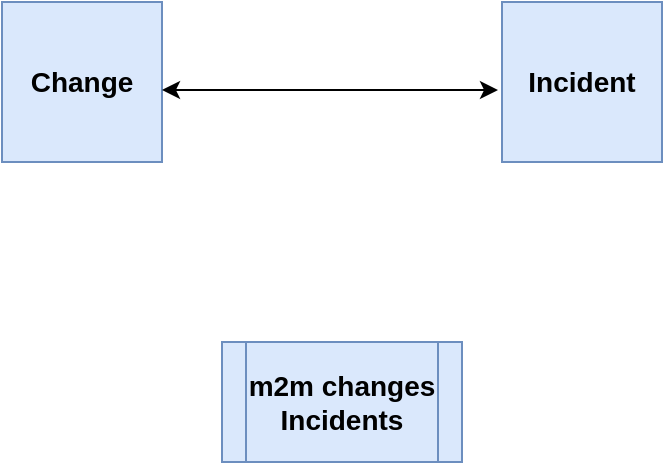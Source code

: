 <mxfile version="12.0.2" type="github" pages="1"><diagram id="-VIo92jv9KP_twUNrUe5" name="Page-1"><mxGraphModel dx="1088" dy="608" grid="1" gridSize="10" guides="1" tooltips="1" connect="1" arrows="1" fold="1" page="1" pageScale="1" pageWidth="850" pageHeight="1100" math="0" shadow="0"><root><mxCell id="0"/><mxCell id="1" parent="0"/><mxCell id="sHNLdcakSvnFP6PHdicP-1" value="&lt;font style=&quot;font-size: 14px&quot;&gt;&lt;b&gt;Change&lt;/b&gt;&lt;/font&gt;" style="whiteSpace=wrap;html=1;aspect=fixed;fillColor=#dae8fc;strokeColor=#6c8ebf;" vertex="1" parent="1"><mxGeometry x="110" y="120" width="80" height="80" as="geometry"/></mxCell><mxCell id="sHNLdcakSvnFP6PHdicP-2" value="&lt;b&gt;&lt;font style=&quot;font-size: 14px&quot;&gt;Incident&lt;/font&gt;&lt;/b&gt;" style="whiteSpace=wrap;html=1;aspect=fixed;fillColor=#dae8fc;strokeColor=#6c8ebf;" vertex="1" parent="1"><mxGeometry x="360" y="120" width="80" height="80" as="geometry"/></mxCell><mxCell id="sHNLdcakSvnFP6PHdicP-4" value="" style="endArrow=classic;startArrow=classic;html=1;" edge="1" parent="1"><mxGeometry width="50" height="50" relative="1" as="geometry"><mxPoint x="358" y="164" as="sourcePoint"/><mxPoint x="190" y="164" as="targetPoint"/><Array as="points"/></mxGeometry></mxCell><mxCell id="sHNLdcakSvnFP6PHdicP-5" value="&lt;b&gt;&lt;font style=&quot;font-size: 14px&quot;&gt;m2m changes Incidents&lt;/font&gt;&lt;/b&gt;" style="shape=process;whiteSpace=wrap;html=1;backgroundOutline=1;fillColor=#dae8fc;strokeColor=#6c8ebf;" vertex="1" parent="1"><mxGeometry x="220" y="290" width="120" height="60" as="geometry"/></mxCell></root></mxGraphModel></diagram></mxfile>
